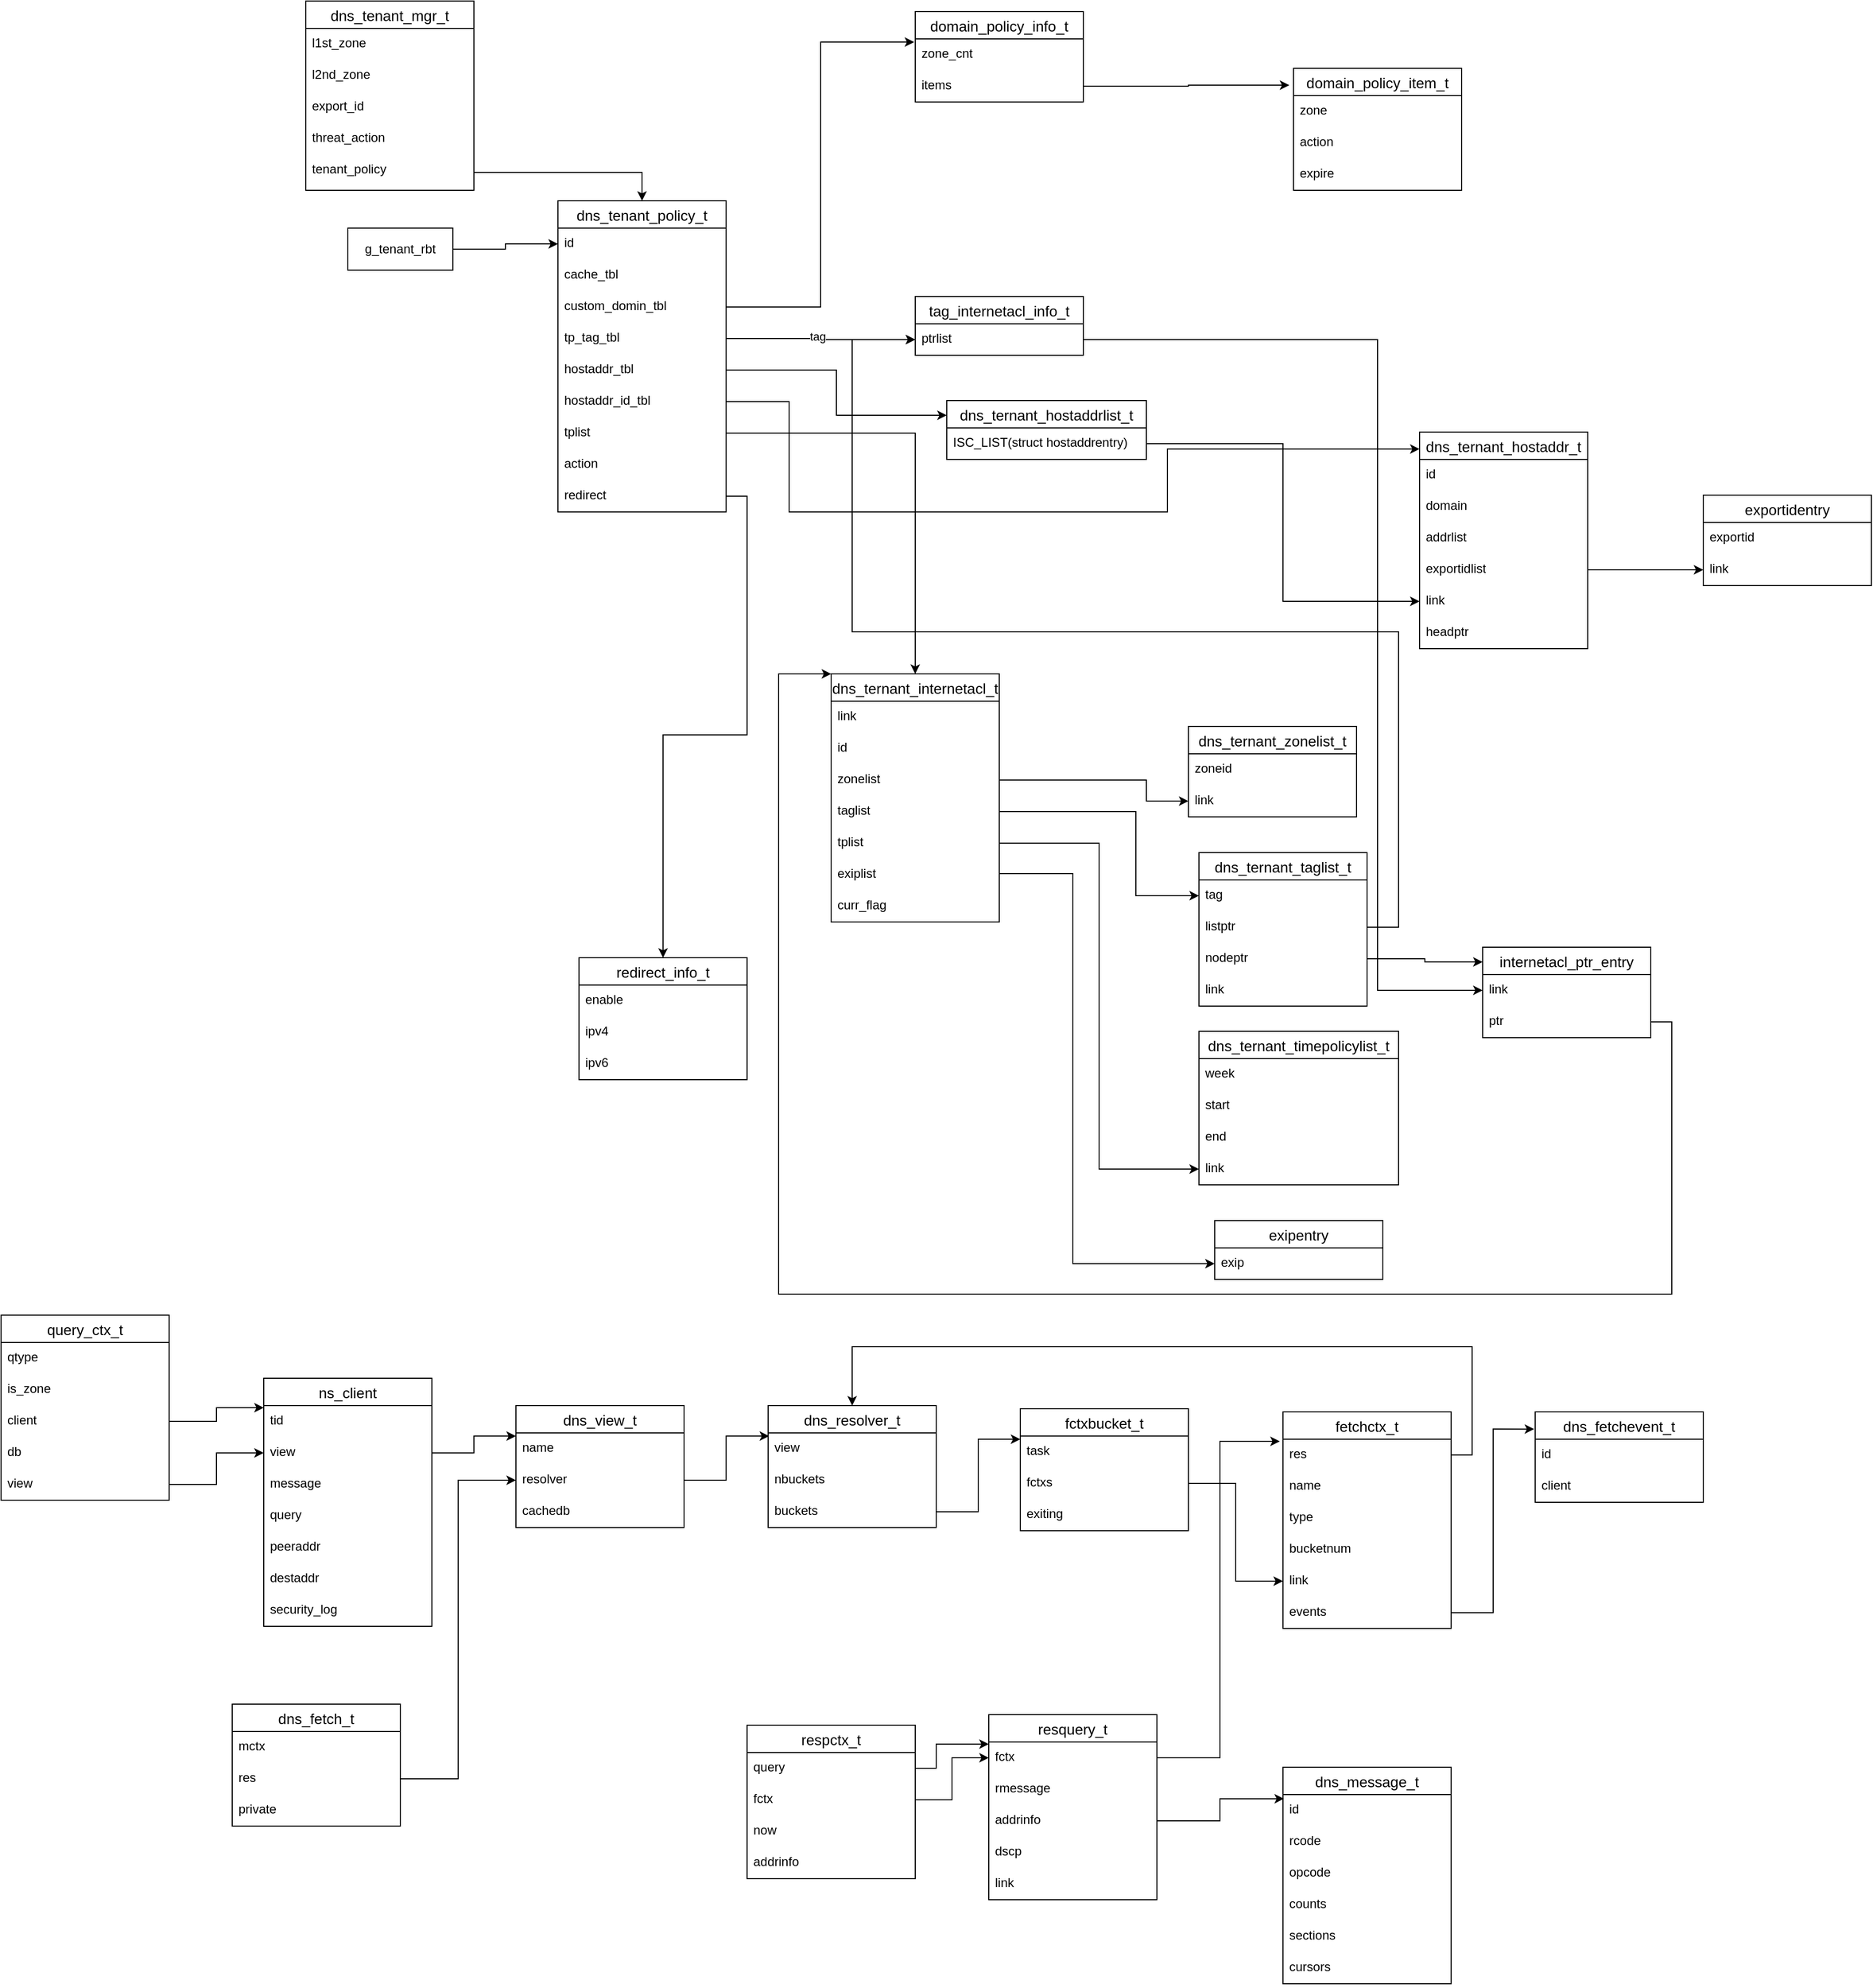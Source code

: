 <mxfile version="24.7.17">
  <diagram name="Page-1" id="e56a1550-8fbb-45ad-956c-1786394a9013">
    <mxGraphModel dx="2534" dy="738" grid="1" gridSize="10" guides="1" tooltips="1" connect="1" arrows="1" fold="1" page="1" pageScale="1" pageWidth="1100" pageHeight="850" background="none" math="0" shadow="0">
      <root>
        <mxCell id="0" />
        <mxCell id="1" parent="0" />
        <mxCell id="sIfo7QnTkBE5jTo8Vn5F-1" value="dns_tenant_mgr_t" style="swimlane;fontStyle=0;childLayout=stackLayout;horizontal=1;startSize=26;horizontalStack=0;resizeParent=1;resizeParentMax=0;resizeLast=0;collapsible=1;marginBottom=0;align=center;fontSize=14;" parent="1" vertex="1">
          <mxGeometry x="200" y="280" width="160" height="180" as="geometry" />
        </mxCell>
        <mxCell id="sIfo7QnTkBE5jTo8Vn5F-2" value="l1st_zone" style="text;strokeColor=none;fillColor=none;spacingLeft=4;spacingRight=4;overflow=hidden;rotatable=0;points=[[0,0.5],[1,0.5]];portConstraint=eastwest;fontSize=12;whiteSpace=wrap;html=1;" parent="sIfo7QnTkBE5jTo8Vn5F-1" vertex="1">
          <mxGeometry y="26" width="160" height="30" as="geometry" />
        </mxCell>
        <mxCell id="sIfo7QnTkBE5jTo8Vn5F-3" value="l2nd_zone" style="text;strokeColor=none;fillColor=none;spacingLeft=4;spacingRight=4;overflow=hidden;rotatable=0;points=[[0,0.5],[1,0.5]];portConstraint=eastwest;fontSize=12;whiteSpace=wrap;html=1;" parent="sIfo7QnTkBE5jTo8Vn5F-1" vertex="1">
          <mxGeometry y="56" width="160" height="30" as="geometry" />
        </mxCell>
        <mxCell id="sIfo7QnTkBE5jTo8Vn5F-4" value="export_id" style="text;strokeColor=none;fillColor=none;spacingLeft=4;spacingRight=4;overflow=hidden;rotatable=0;points=[[0,0.5],[1,0.5]];portConstraint=eastwest;fontSize=12;whiteSpace=wrap;html=1;" parent="sIfo7QnTkBE5jTo8Vn5F-1" vertex="1">
          <mxGeometry y="86" width="160" height="30" as="geometry" />
        </mxCell>
        <mxCell id="sIfo7QnTkBE5jTo8Vn5F-11" value="threat_action" style="text;strokeColor=none;fillColor=none;spacingLeft=4;spacingRight=4;overflow=hidden;rotatable=0;points=[[0,0.5],[1,0.5]];portConstraint=eastwest;fontSize=12;whiteSpace=wrap;html=1;" parent="sIfo7QnTkBE5jTo8Vn5F-1" vertex="1">
          <mxGeometry y="116" width="160" height="30" as="geometry" />
        </mxCell>
        <mxCell id="sIfo7QnTkBE5jTo8Vn5F-10" value="tenant_policy" style="text;strokeColor=none;fillColor=none;spacingLeft=4;spacingRight=4;overflow=hidden;rotatable=0;points=[[0,0.5],[1,0.5]];portConstraint=eastwest;fontSize=12;whiteSpace=wrap;html=1;" parent="sIfo7QnTkBE5jTo8Vn5F-1" vertex="1">
          <mxGeometry y="146" width="160" height="34" as="geometry" />
        </mxCell>
        <mxCell id="sIfo7QnTkBE5jTo8Vn5F-5" value="redirect_info_t" style="swimlane;fontStyle=0;childLayout=stackLayout;horizontal=1;startSize=26;horizontalStack=0;resizeParent=1;resizeParentMax=0;resizeLast=0;collapsible=1;marginBottom=0;align=center;fontSize=14;" parent="1" vertex="1">
          <mxGeometry x="460" y="1190" width="160" height="116" as="geometry" />
        </mxCell>
        <mxCell id="sIfo7QnTkBE5jTo8Vn5F-6" value="enable" style="text;strokeColor=none;fillColor=none;spacingLeft=4;spacingRight=4;overflow=hidden;rotatable=0;points=[[0,0.5],[1,0.5]];portConstraint=eastwest;fontSize=12;whiteSpace=wrap;html=1;" parent="sIfo7QnTkBE5jTo8Vn5F-5" vertex="1">
          <mxGeometry y="26" width="160" height="30" as="geometry" />
        </mxCell>
        <mxCell id="sIfo7QnTkBE5jTo8Vn5F-7" value="ipv4" style="text;strokeColor=none;fillColor=none;spacingLeft=4;spacingRight=4;overflow=hidden;rotatable=0;points=[[0,0.5],[1,0.5]];portConstraint=eastwest;fontSize=12;whiteSpace=wrap;html=1;" parent="sIfo7QnTkBE5jTo8Vn5F-5" vertex="1">
          <mxGeometry y="56" width="160" height="30" as="geometry" />
        </mxCell>
        <mxCell id="sIfo7QnTkBE5jTo8Vn5F-8" value="ipv6" style="text;strokeColor=none;fillColor=none;spacingLeft=4;spacingRight=4;overflow=hidden;rotatable=0;points=[[0,0.5],[1,0.5]];portConstraint=eastwest;fontSize=12;whiteSpace=wrap;html=1;" parent="sIfo7QnTkBE5jTo8Vn5F-5" vertex="1">
          <mxGeometry y="86" width="160" height="30" as="geometry" />
        </mxCell>
        <mxCell id="sIfo7QnTkBE5jTo8Vn5F-12" value="dns_tenant_policy_t" style="swimlane;fontStyle=0;childLayout=stackLayout;horizontal=1;startSize=26;horizontalStack=0;resizeParent=1;resizeParentMax=0;resizeLast=0;collapsible=1;marginBottom=0;align=center;fontSize=14;" parent="1" vertex="1">
          <mxGeometry x="440" y="470" width="160" height="296" as="geometry" />
        </mxCell>
        <mxCell id="sIfo7QnTkBE5jTo8Vn5F-13" value="id" style="text;strokeColor=none;fillColor=none;spacingLeft=4;spacingRight=4;overflow=hidden;rotatable=0;points=[[0,0.5],[1,0.5]];portConstraint=eastwest;fontSize=12;whiteSpace=wrap;html=1;" parent="sIfo7QnTkBE5jTo8Vn5F-12" vertex="1">
          <mxGeometry y="26" width="160" height="30" as="geometry" />
        </mxCell>
        <mxCell id="sIfo7QnTkBE5jTo8Vn5F-14" value="cache_tbl" style="text;strokeColor=none;fillColor=none;spacingLeft=4;spacingRight=4;overflow=hidden;rotatable=0;points=[[0,0.5],[1,0.5]];portConstraint=eastwest;fontSize=12;whiteSpace=wrap;html=1;" parent="sIfo7QnTkBE5jTo8Vn5F-12" vertex="1">
          <mxGeometry y="56" width="160" height="30" as="geometry" />
        </mxCell>
        <mxCell id="sIfo7QnTkBE5jTo8Vn5F-15" value="custom_domin_tbl" style="text;strokeColor=none;fillColor=none;spacingLeft=4;spacingRight=4;overflow=hidden;rotatable=0;points=[[0,0.5],[1,0.5]];portConstraint=eastwest;fontSize=12;whiteSpace=wrap;html=1;" parent="sIfo7QnTkBE5jTo8Vn5F-12" vertex="1">
          <mxGeometry y="86" width="160" height="30" as="geometry" />
        </mxCell>
        <mxCell id="sIfo7QnTkBE5jTo8Vn5F-19" value="tp_tag_tbl" style="text;strokeColor=none;fillColor=none;spacingLeft=4;spacingRight=4;overflow=hidden;rotatable=0;points=[[0,0.5],[1,0.5]];portConstraint=eastwest;fontSize=12;whiteSpace=wrap;html=1;" parent="sIfo7QnTkBE5jTo8Vn5F-12" vertex="1">
          <mxGeometry y="116" width="160" height="30" as="geometry" />
        </mxCell>
        <mxCell id="sIfo7QnTkBE5jTo8Vn5F-18" value="hostaddr_tbl" style="text;strokeColor=none;fillColor=none;spacingLeft=4;spacingRight=4;overflow=hidden;rotatable=0;points=[[0,0.5],[1,0.5]];portConstraint=eastwest;fontSize=12;whiteSpace=wrap;html=1;" parent="sIfo7QnTkBE5jTo8Vn5F-12" vertex="1">
          <mxGeometry y="146" width="160" height="30" as="geometry" />
        </mxCell>
        <mxCell id="sIfo7QnTkBE5jTo8Vn5F-17" value="hostaddr_id_tbl" style="text;strokeColor=none;fillColor=none;spacingLeft=4;spacingRight=4;overflow=hidden;rotatable=0;points=[[0,0.5],[1,0.5]];portConstraint=eastwest;fontSize=12;whiteSpace=wrap;html=1;" parent="sIfo7QnTkBE5jTo8Vn5F-12" vertex="1">
          <mxGeometry y="176" width="160" height="30" as="geometry" />
        </mxCell>
        <mxCell id="sIfo7QnTkBE5jTo8Vn5F-16" value="tplist" style="text;strokeColor=none;fillColor=none;spacingLeft=4;spacingRight=4;overflow=hidden;rotatable=0;points=[[0,0.5],[1,0.5]];portConstraint=eastwest;fontSize=12;whiteSpace=wrap;html=1;" parent="sIfo7QnTkBE5jTo8Vn5F-12" vertex="1">
          <mxGeometry y="206" width="160" height="30" as="geometry" />
        </mxCell>
        <mxCell id="sIfo7QnTkBE5jTo8Vn5F-21" value="action" style="text;strokeColor=none;fillColor=none;spacingLeft=4;spacingRight=4;overflow=hidden;rotatable=0;points=[[0,0.5],[1,0.5]];portConstraint=eastwest;fontSize=12;whiteSpace=wrap;html=1;" parent="sIfo7QnTkBE5jTo8Vn5F-12" vertex="1">
          <mxGeometry y="236" width="160" height="30" as="geometry" />
        </mxCell>
        <mxCell id="sIfo7QnTkBE5jTo8Vn5F-20" value="redirect" style="text;strokeColor=none;fillColor=none;spacingLeft=4;spacingRight=4;overflow=hidden;rotatable=0;points=[[0,0.5],[1,0.5]];portConstraint=eastwest;fontSize=12;whiteSpace=wrap;html=1;" parent="sIfo7QnTkBE5jTo8Vn5F-12" vertex="1">
          <mxGeometry y="266" width="160" height="30" as="geometry" />
        </mxCell>
        <mxCell id="sIfo7QnTkBE5jTo8Vn5F-22" value="" style="edgeStyle=orthogonalEdgeStyle;rounded=0;orthogonalLoop=1;jettySize=auto;html=1;entryX=0.5;entryY=0;entryDx=0;entryDy=0;" parent="1" source="sIfo7QnTkBE5jTo8Vn5F-10" target="sIfo7QnTkBE5jTo8Vn5F-12" edge="1">
          <mxGeometry relative="1" as="geometry">
            <mxPoint x="450" y="310" as="targetPoint" />
          </mxGeometry>
        </mxCell>
        <mxCell id="sIfo7QnTkBE5jTo8Vn5F-23" value="" style="edgeStyle=orthogonalEdgeStyle;rounded=0;orthogonalLoop=1;jettySize=auto;html=1;entryX=0.5;entryY=0;entryDx=0;entryDy=0;" parent="1" source="sIfo7QnTkBE5jTo8Vn5F-20" target="sIfo7QnTkBE5jTo8Vn5F-5" edge="1">
          <mxGeometry relative="1" as="geometry" />
        </mxCell>
        <mxCell id="sIfo7QnTkBE5jTo8Vn5F-24" value="dns_ternant_internetacl_t" style="swimlane;fontStyle=0;childLayout=stackLayout;horizontal=1;startSize=26;horizontalStack=0;resizeParent=1;resizeParentMax=0;resizeLast=0;collapsible=1;marginBottom=0;align=center;fontSize=14;" parent="1" vertex="1">
          <mxGeometry x="700" y="920" width="160" height="236" as="geometry" />
        </mxCell>
        <mxCell id="sIfo7QnTkBE5jTo8Vn5F-25" value="link" style="text;strokeColor=none;fillColor=none;spacingLeft=4;spacingRight=4;overflow=hidden;rotatable=0;points=[[0,0.5],[1,0.5]];portConstraint=eastwest;fontSize=12;whiteSpace=wrap;html=1;" parent="sIfo7QnTkBE5jTo8Vn5F-24" vertex="1">
          <mxGeometry y="26" width="160" height="30" as="geometry" />
        </mxCell>
        <mxCell id="sIfo7QnTkBE5jTo8Vn5F-26" value="id" style="text;strokeColor=none;fillColor=none;spacingLeft=4;spacingRight=4;overflow=hidden;rotatable=0;points=[[0,0.5],[1,0.5]];portConstraint=eastwest;fontSize=12;whiteSpace=wrap;html=1;" parent="sIfo7QnTkBE5jTo8Vn5F-24" vertex="1">
          <mxGeometry y="56" width="160" height="30" as="geometry" />
        </mxCell>
        <mxCell id="sIfo7QnTkBE5jTo8Vn5F-27" value="zonelist" style="text;strokeColor=none;fillColor=none;spacingLeft=4;spacingRight=4;overflow=hidden;rotatable=0;points=[[0,0.5],[1,0.5]];portConstraint=eastwest;fontSize=12;whiteSpace=wrap;html=1;" parent="sIfo7QnTkBE5jTo8Vn5F-24" vertex="1">
          <mxGeometry y="86" width="160" height="30" as="geometry" />
        </mxCell>
        <mxCell id="sIfo7QnTkBE5jTo8Vn5F-31" value="taglist" style="text;strokeColor=none;fillColor=none;spacingLeft=4;spacingRight=4;overflow=hidden;rotatable=0;points=[[0,0.5],[1,0.5]];portConstraint=eastwest;fontSize=12;whiteSpace=wrap;html=1;" parent="sIfo7QnTkBE5jTo8Vn5F-24" vertex="1">
          <mxGeometry y="116" width="160" height="30" as="geometry" />
        </mxCell>
        <mxCell id="sIfo7QnTkBE5jTo8Vn5F-30" value="tplist" style="text;strokeColor=none;fillColor=none;spacingLeft=4;spacingRight=4;overflow=hidden;rotatable=0;points=[[0,0.5],[1,0.5]];portConstraint=eastwest;fontSize=12;whiteSpace=wrap;html=1;" parent="sIfo7QnTkBE5jTo8Vn5F-24" vertex="1">
          <mxGeometry y="146" width="160" height="30" as="geometry" />
        </mxCell>
        <mxCell id="sIfo7QnTkBE5jTo8Vn5F-29" value="exiplist" style="text;strokeColor=none;fillColor=none;spacingLeft=4;spacingRight=4;overflow=hidden;rotatable=0;points=[[0,0.5],[1,0.5]];portConstraint=eastwest;fontSize=12;whiteSpace=wrap;html=1;" parent="sIfo7QnTkBE5jTo8Vn5F-24" vertex="1">
          <mxGeometry y="176" width="160" height="30" as="geometry" />
        </mxCell>
        <mxCell id="sIfo7QnTkBE5jTo8Vn5F-28" value="curr_flag" style="text;strokeColor=none;fillColor=none;spacingLeft=4;spacingRight=4;overflow=hidden;rotatable=0;points=[[0,0.5],[1,0.5]];portConstraint=eastwest;fontSize=12;whiteSpace=wrap;html=1;" parent="sIfo7QnTkBE5jTo8Vn5F-24" vertex="1">
          <mxGeometry y="206" width="160" height="30" as="geometry" />
        </mxCell>
        <mxCell id="sIfo7QnTkBE5jTo8Vn5F-33" value="" style="edgeStyle=orthogonalEdgeStyle;rounded=0;orthogonalLoop=1;jettySize=auto;html=1;entryX=0.5;entryY=0;entryDx=0;entryDy=0;exitX=1;exitY=0.5;exitDx=0;exitDy=0;" parent="1" source="sIfo7QnTkBE5jTo8Vn5F-16" target="sIfo7QnTkBE5jTo8Vn5F-24" edge="1">
          <mxGeometry relative="1" as="geometry" />
        </mxCell>
        <mxCell id="sIfo7QnTkBE5jTo8Vn5F-34" value="dns_ternant_zonelist_t" style="swimlane;fontStyle=0;childLayout=stackLayout;horizontal=1;startSize=26;horizontalStack=0;resizeParent=1;resizeParentMax=0;resizeLast=0;collapsible=1;marginBottom=0;align=center;fontSize=14;" parent="1" vertex="1">
          <mxGeometry x="1040" y="970" width="160" height="86" as="geometry" />
        </mxCell>
        <mxCell id="sIfo7QnTkBE5jTo8Vn5F-35" value="zoneid" style="text;strokeColor=none;fillColor=none;spacingLeft=4;spacingRight=4;overflow=hidden;rotatable=0;points=[[0,0.5],[1,0.5]];portConstraint=eastwest;fontSize=12;whiteSpace=wrap;html=1;" parent="sIfo7QnTkBE5jTo8Vn5F-34" vertex="1">
          <mxGeometry y="26" width="160" height="30" as="geometry" />
        </mxCell>
        <mxCell id="sIfo7QnTkBE5jTo8Vn5F-36" value="link" style="text;strokeColor=none;fillColor=none;spacingLeft=4;spacingRight=4;overflow=hidden;rotatable=0;points=[[0,0.5],[1,0.5]];portConstraint=eastwest;fontSize=12;whiteSpace=wrap;html=1;" parent="sIfo7QnTkBE5jTo8Vn5F-34" vertex="1">
          <mxGeometry y="56" width="160" height="30" as="geometry" />
        </mxCell>
        <mxCell id="sIfo7QnTkBE5jTo8Vn5F-40" value="dns_ternant_taglist_t" style="swimlane;fontStyle=0;childLayout=stackLayout;horizontal=1;startSize=26;horizontalStack=0;resizeParent=1;resizeParentMax=0;resizeLast=0;collapsible=1;marginBottom=0;align=center;fontSize=14;" parent="1" vertex="1">
          <mxGeometry x="1050" y="1090" width="160" height="146" as="geometry" />
        </mxCell>
        <mxCell id="sIfo7QnTkBE5jTo8Vn5F-41" value="tag" style="text;strokeColor=none;fillColor=none;spacingLeft=4;spacingRight=4;overflow=hidden;rotatable=0;points=[[0,0.5],[1,0.5]];portConstraint=eastwest;fontSize=12;whiteSpace=wrap;html=1;" parent="sIfo7QnTkBE5jTo8Vn5F-40" vertex="1">
          <mxGeometry y="26" width="160" height="30" as="geometry" />
        </mxCell>
        <mxCell id="sIfo7QnTkBE5jTo8Vn5F-42" value="listptr" style="text;strokeColor=none;fillColor=none;spacingLeft=4;spacingRight=4;overflow=hidden;rotatable=0;points=[[0,0.5],[1,0.5]];portConstraint=eastwest;fontSize=12;whiteSpace=wrap;html=1;" parent="sIfo7QnTkBE5jTo8Vn5F-40" vertex="1">
          <mxGeometry y="56" width="160" height="30" as="geometry" />
        </mxCell>
        <mxCell id="sIfo7QnTkBE5jTo8Vn5F-43" value="nodeptr" style="text;strokeColor=none;fillColor=none;spacingLeft=4;spacingRight=4;overflow=hidden;rotatable=0;points=[[0,0.5],[1,0.5]];portConstraint=eastwest;fontSize=12;whiteSpace=wrap;html=1;" parent="sIfo7QnTkBE5jTo8Vn5F-40" vertex="1">
          <mxGeometry y="86" width="160" height="30" as="geometry" />
        </mxCell>
        <mxCell id="sIfo7QnTkBE5jTo8Vn5F-44" value="link" style="text;strokeColor=none;fillColor=none;spacingLeft=4;spacingRight=4;overflow=hidden;rotatable=0;points=[[0,0.5],[1,0.5]];portConstraint=eastwest;fontSize=12;whiteSpace=wrap;html=1;" parent="sIfo7QnTkBE5jTo8Vn5F-40" vertex="1">
          <mxGeometry y="116" width="160" height="30" as="geometry" />
        </mxCell>
        <mxCell id="sIfo7QnTkBE5jTo8Vn5F-45" value="" style="edgeStyle=orthogonalEdgeStyle;rounded=0;orthogonalLoop=1;jettySize=auto;html=1;entryX=0;entryY=0.5;entryDx=0;entryDy=0;" parent="1" source="sIfo7QnTkBE5jTo8Vn5F-31" target="sIfo7QnTkBE5jTo8Vn5F-41" edge="1">
          <mxGeometry relative="1" as="geometry">
            <Array as="points">
              <mxPoint x="990" y="1051" />
              <mxPoint x="990" y="1131" />
            </Array>
          </mxGeometry>
        </mxCell>
        <mxCell id="sIfo7QnTkBE5jTo8Vn5F-46" value="dns_ternant_timepolicylist_t" style="swimlane;fontStyle=0;childLayout=stackLayout;horizontal=1;startSize=26;horizontalStack=0;resizeParent=1;resizeParentMax=0;resizeLast=0;collapsible=1;marginBottom=0;align=center;fontSize=14;" parent="1" vertex="1">
          <mxGeometry x="1050" y="1260" width="190" height="146" as="geometry" />
        </mxCell>
        <mxCell id="sIfo7QnTkBE5jTo8Vn5F-47" value="week" style="text;strokeColor=none;fillColor=none;spacingLeft=4;spacingRight=4;overflow=hidden;rotatable=0;points=[[0,0.5],[1,0.5]];portConstraint=eastwest;fontSize=12;whiteSpace=wrap;html=1;" parent="sIfo7QnTkBE5jTo8Vn5F-46" vertex="1">
          <mxGeometry y="26" width="190" height="30" as="geometry" />
        </mxCell>
        <mxCell id="sIfo7QnTkBE5jTo8Vn5F-48" value="start" style="text;strokeColor=none;fillColor=none;spacingLeft=4;spacingRight=4;overflow=hidden;rotatable=0;points=[[0,0.5],[1,0.5]];portConstraint=eastwest;fontSize=12;whiteSpace=wrap;html=1;" parent="sIfo7QnTkBE5jTo8Vn5F-46" vertex="1">
          <mxGeometry y="56" width="190" height="30" as="geometry" />
        </mxCell>
        <mxCell id="sIfo7QnTkBE5jTo8Vn5F-49" value="end" style="text;strokeColor=none;fillColor=none;spacingLeft=4;spacingRight=4;overflow=hidden;rotatable=0;points=[[0,0.5],[1,0.5]];portConstraint=eastwest;fontSize=12;whiteSpace=wrap;html=1;" parent="sIfo7QnTkBE5jTo8Vn5F-46" vertex="1">
          <mxGeometry y="86" width="190" height="30" as="geometry" />
        </mxCell>
        <mxCell id="sIfo7QnTkBE5jTo8Vn5F-51" value="link" style="text;strokeColor=none;fillColor=none;spacingLeft=4;spacingRight=4;overflow=hidden;rotatable=0;points=[[0,0.5],[1,0.5]];portConstraint=eastwest;fontSize=12;whiteSpace=wrap;html=1;" parent="sIfo7QnTkBE5jTo8Vn5F-46" vertex="1">
          <mxGeometry y="116" width="190" height="30" as="geometry" />
        </mxCell>
        <mxCell id="sIfo7QnTkBE5jTo8Vn5F-52" value="" style="edgeStyle=orthogonalEdgeStyle;rounded=0;orthogonalLoop=1;jettySize=auto;html=1;entryX=0;entryY=0.5;entryDx=0;entryDy=0;exitX=1;exitY=0.5;exitDx=0;exitDy=0;" parent="1" source="sIfo7QnTkBE5jTo8Vn5F-30" target="sIfo7QnTkBE5jTo8Vn5F-51" edge="1">
          <mxGeometry relative="1" as="geometry">
            <mxPoint x="610" y="761" as="sourcePoint" />
            <mxPoint x="780" y="790" as="targetPoint" />
          </mxGeometry>
        </mxCell>
        <mxCell id="sIfo7QnTkBE5jTo8Vn5F-54" value="exipentry" style="swimlane;fontStyle=0;childLayout=stackLayout;horizontal=1;startSize=26;horizontalStack=0;resizeParent=1;resizeParentMax=0;resizeLast=0;collapsible=1;marginBottom=0;align=center;fontSize=14;" parent="1" vertex="1">
          <mxGeometry x="1065" y="1440" width="160" height="56" as="geometry" />
        </mxCell>
        <mxCell id="sIfo7QnTkBE5jTo8Vn5F-55" value="exip" style="text;strokeColor=none;fillColor=none;spacingLeft=4;spacingRight=4;overflow=hidden;rotatable=0;points=[[0,0.5],[1,0.5]];portConstraint=eastwest;fontSize=12;whiteSpace=wrap;html=1;" parent="sIfo7QnTkBE5jTo8Vn5F-54" vertex="1">
          <mxGeometry y="26" width="160" height="30" as="geometry" />
        </mxCell>
        <mxCell id="sIfo7QnTkBE5jTo8Vn5F-58" value="" style="edgeStyle=orthogonalEdgeStyle;rounded=0;orthogonalLoop=1;jettySize=auto;html=1;entryX=0;entryY=0.5;entryDx=0;entryDy=0;exitX=1;exitY=0.5;exitDx=0;exitDy=0;" parent="1" source="sIfo7QnTkBE5jTo8Vn5F-29" target="sIfo7QnTkBE5jTo8Vn5F-55" edge="1">
          <mxGeometry relative="1" as="geometry">
            <mxPoint x="860" y="641" as="sourcePoint" />
            <mxPoint x="1030" y="641" as="targetPoint" />
            <Array as="points">
              <mxPoint x="860" y="1110" />
              <mxPoint x="930" y="1110" />
              <mxPoint x="930" y="1481" />
            </Array>
          </mxGeometry>
        </mxCell>
        <mxCell id="sIfo7QnTkBE5jTo8Vn5F-60" value="" style="edgeStyle=orthogonalEdgeStyle;rounded=0;orthogonalLoop=1;jettySize=auto;html=1;entryX=0;entryY=0.5;entryDx=0;entryDy=0;" parent="1" source="sIfo7QnTkBE5jTo8Vn5F-59" target="sIfo7QnTkBE5jTo8Vn5F-13" edge="1">
          <mxGeometry relative="1" as="geometry" />
        </mxCell>
        <mxCell id="sIfo7QnTkBE5jTo8Vn5F-59" value="g_tenant_rbt" style="whiteSpace=wrap;html=1;align=center;" parent="1" vertex="1">
          <mxGeometry x="240" y="496" width="100" height="40" as="geometry" />
        </mxCell>
        <mxCell id="sIfo7QnTkBE5jTo8Vn5F-61" value="domain_policy_info_t" style="swimlane;fontStyle=0;childLayout=stackLayout;horizontal=1;startSize=26;horizontalStack=0;resizeParent=1;resizeParentMax=0;resizeLast=0;collapsible=1;marginBottom=0;align=center;fontSize=14;" parent="1" vertex="1">
          <mxGeometry x="780" y="290" width="160" height="86" as="geometry" />
        </mxCell>
        <mxCell id="sIfo7QnTkBE5jTo8Vn5F-62" value="zone_cnt" style="text;strokeColor=none;fillColor=none;spacingLeft=4;spacingRight=4;overflow=hidden;rotatable=0;points=[[0,0.5],[1,0.5]];portConstraint=eastwest;fontSize=12;whiteSpace=wrap;html=1;" parent="sIfo7QnTkBE5jTo8Vn5F-61" vertex="1">
          <mxGeometry y="26" width="160" height="30" as="geometry" />
        </mxCell>
        <mxCell id="sIfo7QnTkBE5jTo8Vn5F-63" value="items" style="text;strokeColor=none;fillColor=none;spacingLeft=4;spacingRight=4;overflow=hidden;rotatable=0;points=[[0,0.5],[1,0.5]];portConstraint=eastwest;fontSize=12;whiteSpace=wrap;html=1;" parent="sIfo7QnTkBE5jTo8Vn5F-61" vertex="1">
          <mxGeometry y="56" width="160" height="30" as="geometry" />
        </mxCell>
        <mxCell id="sIfo7QnTkBE5jTo8Vn5F-65" value="" style="edgeStyle=orthogonalEdgeStyle;rounded=0;orthogonalLoop=1;jettySize=auto;html=1;entryX=-0.006;entryY=0.1;entryDx=0;entryDy=0;entryPerimeter=0;" parent="1" source="sIfo7QnTkBE5jTo8Vn5F-15" target="sIfo7QnTkBE5jTo8Vn5F-62" edge="1">
          <mxGeometry relative="1" as="geometry" />
        </mxCell>
        <mxCell id="sIfo7QnTkBE5jTo8Vn5F-66" value="domain_policy_item_t" style="swimlane;fontStyle=0;childLayout=stackLayout;horizontal=1;startSize=26;horizontalStack=0;resizeParent=1;resizeParentMax=0;resizeLast=0;collapsible=1;marginBottom=0;align=center;fontSize=14;" parent="1" vertex="1">
          <mxGeometry x="1140" y="344" width="160" height="116" as="geometry" />
        </mxCell>
        <mxCell id="sIfo7QnTkBE5jTo8Vn5F-67" value="zone" style="text;strokeColor=none;fillColor=none;spacingLeft=4;spacingRight=4;overflow=hidden;rotatable=0;points=[[0,0.5],[1,0.5]];portConstraint=eastwest;fontSize=12;whiteSpace=wrap;html=1;" parent="sIfo7QnTkBE5jTo8Vn5F-66" vertex="1">
          <mxGeometry y="26" width="160" height="30" as="geometry" />
        </mxCell>
        <mxCell id="sIfo7QnTkBE5jTo8Vn5F-68" value="action" style="text;strokeColor=none;fillColor=none;spacingLeft=4;spacingRight=4;overflow=hidden;rotatable=0;points=[[0,0.5],[1,0.5]];portConstraint=eastwest;fontSize=12;whiteSpace=wrap;html=1;" parent="sIfo7QnTkBE5jTo8Vn5F-66" vertex="1">
          <mxGeometry y="56" width="160" height="30" as="geometry" />
        </mxCell>
        <mxCell id="sIfo7QnTkBE5jTo8Vn5F-69" value="expire" style="text;strokeColor=none;fillColor=none;spacingLeft=4;spacingRight=4;overflow=hidden;rotatable=0;points=[[0,0.5],[1,0.5]];portConstraint=eastwest;fontSize=12;whiteSpace=wrap;html=1;" parent="sIfo7QnTkBE5jTo8Vn5F-66" vertex="1">
          <mxGeometry y="86" width="160" height="30" as="geometry" />
        </mxCell>
        <mxCell id="sIfo7QnTkBE5jTo8Vn5F-71" value="" style="edgeStyle=orthogonalEdgeStyle;rounded=0;orthogonalLoop=1;jettySize=auto;html=1;entryX=-0.025;entryY=0.138;entryDx=0;entryDy=0;entryPerimeter=0;" parent="1" source="sIfo7QnTkBE5jTo8Vn5F-63" target="sIfo7QnTkBE5jTo8Vn5F-66" edge="1">
          <mxGeometry relative="1" as="geometry" />
        </mxCell>
        <mxCell id="sIfo7QnTkBE5jTo8Vn5F-72" value="dns_ternant_hostaddr_t" style="swimlane;fontStyle=0;childLayout=stackLayout;horizontal=1;startSize=26;horizontalStack=0;resizeParent=1;resizeParentMax=0;resizeLast=0;collapsible=1;marginBottom=0;align=center;fontSize=14;" parent="1" vertex="1">
          <mxGeometry x="1260" y="690" width="160" height="206" as="geometry" />
        </mxCell>
        <mxCell id="sIfo7QnTkBE5jTo8Vn5F-73" value="id" style="text;strokeColor=none;fillColor=none;spacingLeft=4;spacingRight=4;overflow=hidden;rotatable=0;points=[[0,0.5],[1,0.5]];portConstraint=eastwest;fontSize=12;whiteSpace=wrap;html=1;" parent="sIfo7QnTkBE5jTo8Vn5F-72" vertex="1">
          <mxGeometry y="26" width="160" height="30" as="geometry" />
        </mxCell>
        <mxCell id="sIfo7QnTkBE5jTo8Vn5F-74" value="domain" style="text;strokeColor=none;fillColor=none;spacingLeft=4;spacingRight=4;overflow=hidden;rotatable=0;points=[[0,0.5],[1,0.5]];portConstraint=eastwest;fontSize=12;whiteSpace=wrap;html=1;" parent="sIfo7QnTkBE5jTo8Vn5F-72" vertex="1">
          <mxGeometry y="56" width="160" height="30" as="geometry" />
        </mxCell>
        <mxCell id="sIfo7QnTkBE5jTo8Vn5F-75" value="addrlist" style="text;strokeColor=none;fillColor=none;spacingLeft=4;spacingRight=4;overflow=hidden;rotatable=0;points=[[0,0.5],[1,0.5]];portConstraint=eastwest;fontSize=12;whiteSpace=wrap;html=1;" parent="sIfo7QnTkBE5jTo8Vn5F-72" vertex="1">
          <mxGeometry y="86" width="160" height="30" as="geometry" />
        </mxCell>
        <mxCell id="sIfo7QnTkBE5jTo8Vn5F-76" value="exportidlist" style="text;strokeColor=none;fillColor=none;spacingLeft=4;spacingRight=4;overflow=hidden;rotatable=0;points=[[0,0.5],[1,0.5]];portConstraint=eastwest;fontSize=12;whiteSpace=wrap;html=1;" parent="sIfo7QnTkBE5jTo8Vn5F-72" vertex="1">
          <mxGeometry y="116" width="160" height="30" as="geometry" />
        </mxCell>
        <mxCell id="sIfo7QnTkBE5jTo8Vn5F-77" value="link" style="text;strokeColor=none;fillColor=none;spacingLeft=4;spacingRight=4;overflow=hidden;rotatable=0;points=[[0,0.5],[1,0.5]];portConstraint=eastwest;fontSize=12;whiteSpace=wrap;html=1;" parent="sIfo7QnTkBE5jTo8Vn5F-72" vertex="1">
          <mxGeometry y="146" width="160" height="30" as="geometry" />
        </mxCell>
        <mxCell id="sIfo7QnTkBE5jTo8Vn5F-78" value="headptr" style="text;strokeColor=none;fillColor=none;spacingLeft=4;spacingRight=4;overflow=hidden;rotatable=0;points=[[0,0.5],[1,0.5]];portConstraint=eastwest;fontSize=12;whiteSpace=wrap;html=1;" parent="sIfo7QnTkBE5jTo8Vn5F-72" vertex="1">
          <mxGeometry y="176" width="160" height="30" as="geometry" />
        </mxCell>
        <mxCell id="sIfo7QnTkBE5jTo8Vn5F-79" value="" style="edgeStyle=orthogonalEdgeStyle;rounded=0;orthogonalLoop=1;jettySize=auto;html=1;entryX=0;entryY=0.078;entryDx=0;entryDy=0;exitX=1;exitY=0.5;exitDx=0;exitDy=0;entryPerimeter=0;" parent="1" source="sIfo7QnTkBE5jTo8Vn5F-17" target="sIfo7QnTkBE5jTo8Vn5F-72" edge="1">
          <mxGeometry relative="1" as="geometry">
            <mxPoint x="610" y="731" as="sourcePoint" />
            <mxPoint x="790" y="930" as="targetPoint" />
            <Array as="points">
              <mxPoint x="660" y="661" />
              <mxPoint x="660" y="766" />
              <mxPoint x="1020" y="766" />
              <mxPoint x="1020" y="706" />
            </Array>
          </mxGeometry>
        </mxCell>
        <mxCell id="sIfo7QnTkBE5jTo8Vn5F-80" value="dns_ternant_hostaddrlist_t" style="swimlane;fontStyle=0;childLayout=stackLayout;horizontal=1;startSize=26;horizontalStack=0;resizeParent=1;resizeParentMax=0;resizeLast=0;collapsible=1;marginBottom=0;align=center;fontSize=14;" parent="1" vertex="1">
          <mxGeometry x="810" y="660" width="190" height="56" as="geometry" />
        </mxCell>
        <mxCell id="sIfo7QnTkBE5jTo8Vn5F-81" value="ISC_LIST(struct hostaddrentry)" style="text;strokeColor=none;fillColor=none;spacingLeft=4;spacingRight=4;overflow=hidden;rotatable=0;points=[[0,0.5],[1,0.5]];portConstraint=eastwest;fontSize=12;whiteSpace=wrap;html=1;" parent="sIfo7QnTkBE5jTo8Vn5F-80" vertex="1">
          <mxGeometry y="26" width="190" height="30" as="geometry" />
        </mxCell>
        <mxCell id="sIfo7QnTkBE5jTo8Vn5F-84" value="" style="edgeStyle=orthogonalEdgeStyle;rounded=0;orthogonalLoop=1;jettySize=auto;html=1;entryX=0;entryY=0.25;entryDx=0;entryDy=0;exitX=1;exitY=0.5;exitDx=0;exitDy=0;" parent="1" source="sIfo7QnTkBE5jTo8Vn5F-18" target="sIfo7QnTkBE5jTo8Vn5F-80" edge="1">
          <mxGeometry relative="1" as="geometry">
            <mxPoint x="610" y="671" as="sourcePoint" />
            <mxPoint x="880" y="736" as="targetPoint" />
          </mxGeometry>
        </mxCell>
        <mxCell id="sIfo7QnTkBE5jTo8Vn5F-85" value="" style="edgeStyle=orthogonalEdgeStyle;rounded=0;orthogonalLoop=1;jettySize=auto;html=1;entryX=0;entryY=0.5;entryDx=0;entryDy=0;" parent="1" source="sIfo7QnTkBE5jTo8Vn5F-81" target="sIfo7QnTkBE5jTo8Vn5F-77" edge="1">
          <mxGeometry relative="1" as="geometry" />
        </mxCell>
        <mxCell id="sIfo7QnTkBE5jTo8Vn5F-86" value="" style="edgeStyle=orthogonalEdgeStyle;rounded=0;orthogonalLoop=1;jettySize=auto;html=1;exitX=1;exitY=0.5;exitDx=0;exitDy=0;entryX=0;entryY=0.5;entryDx=0;entryDy=0;" parent="1" source="sIfo7QnTkBE5jTo8Vn5F-27" target="sIfo7QnTkBE5jTo8Vn5F-36" edge="1">
          <mxGeometry relative="1" as="geometry">
            <mxPoint x="870" y="1061" as="sourcePoint" />
            <mxPoint x="1020" y="1049" as="targetPoint" />
            <Array as="points">
              <mxPoint x="1000" y="1021" />
              <mxPoint x="1000" y="1041" />
            </Array>
          </mxGeometry>
        </mxCell>
        <mxCell id="sIfo7QnTkBE5jTo8Vn5F-87" value="exportidentry" style="swimlane;fontStyle=0;childLayout=stackLayout;horizontal=1;startSize=26;horizontalStack=0;resizeParent=1;resizeParentMax=0;resizeLast=0;collapsible=1;marginBottom=0;align=center;fontSize=14;" parent="1" vertex="1">
          <mxGeometry x="1530" y="750" width="160" height="86" as="geometry" />
        </mxCell>
        <mxCell id="sIfo7QnTkBE5jTo8Vn5F-88" value="exportid" style="text;strokeColor=none;fillColor=none;spacingLeft=4;spacingRight=4;overflow=hidden;rotatable=0;points=[[0,0.5],[1,0.5]];portConstraint=eastwest;fontSize=12;whiteSpace=wrap;html=1;" parent="sIfo7QnTkBE5jTo8Vn5F-87" vertex="1">
          <mxGeometry y="26" width="160" height="30" as="geometry" />
        </mxCell>
        <mxCell id="sIfo7QnTkBE5jTo8Vn5F-89" value="link" style="text;strokeColor=none;fillColor=none;spacingLeft=4;spacingRight=4;overflow=hidden;rotatable=0;points=[[0,0.5],[1,0.5]];portConstraint=eastwest;fontSize=12;whiteSpace=wrap;html=1;" parent="sIfo7QnTkBE5jTo8Vn5F-87" vertex="1">
          <mxGeometry y="56" width="160" height="30" as="geometry" />
        </mxCell>
        <mxCell id="sIfo7QnTkBE5jTo8Vn5F-91" value="" style="edgeStyle=orthogonalEdgeStyle;rounded=0;orthogonalLoop=1;jettySize=auto;html=1;" parent="1" source="sIfo7QnTkBE5jTo8Vn5F-76" target="sIfo7QnTkBE5jTo8Vn5F-89" edge="1">
          <mxGeometry relative="1" as="geometry" />
        </mxCell>
        <mxCell id="sIfo7QnTkBE5jTo8Vn5F-105" value="tag_internetacl_info_t" style="swimlane;fontStyle=0;childLayout=stackLayout;horizontal=1;startSize=26;horizontalStack=0;resizeParent=1;resizeParentMax=0;resizeLast=0;collapsible=1;marginBottom=0;align=center;fontSize=14;" parent="1" vertex="1">
          <mxGeometry x="780" y="561" width="160" height="56" as="geometry" />
        </mxCell>
        <mxCell id="sIfo7QnTkBE5jTo8Vn5F-106" value="ptrlist" style="text;strokeColor=none;fillColor=none;spacingLeft=4;spacingRight=4;overflow=hidden;rotatable=0;points=[[0,0.5],[1,0.5]];portConstraint=eastwest;fontSize=12;whiteSpace=wrap;html=1;" parent="sIfo7QnTkBE5jTo8Vn5F-105" vertex="1">
          <mxGeometry y="26" width="160" height="30" as="geometry" />
        </mxCell>
        <mxCell id="sIfo7QnTkBE5jTo8Vn5F-109" value="internetacl_ptr_entry" style="swimlane;fontStyle=0;childLayout=stackLayout;horizontal=1;startSize=26;horizontalStack=0;resizeParent=1;resizeParentMax=0;resizeLast=0;collapsible=1;marginBottom=0;align=center;fontSize=14;" parent="1" vertex="1">
          <mxGeometry x="1320" y="1180" width="160" height="86" as="geometry" />
        </mxCell>
        <mxCell id="sIfo7QnTkBE5jTo8Vn5F-110" value="link" style="text;strokeColor=none;fillColor=none;spacingLeft=4;spacingRight=4;overflow=hidden;rotatable=0;points=[[0,0.5],[1,0.5]];portConstraint=eastwest;fontSize=12;whiteSpace=wrap;html=1;" parent="sIfo7QnTkBE5jTo8Vn5F-109" vertex="1">
          <mxGeometry y="26" width="160" height="30" as="geometry" />
        </mxCell>
        <mxCell id="sIfo7QnTkBE5jTo8Vn5F-111" value="ptr" style="text;strokeColor=none;fillColor=none;spacingLeft=4;spacingRight=4;overflow=hidden;rotatable=0;points=[[0,0.5],[1,0.5]];portConstraint=eastwest;fontSize=12;whiteSpace=wrap;html=1;" parent="sIfo7QnTkBE5jTo8Vn5F-109" vertex="1">
          <mxGeometry y="56" width="160" height="30" as="geometry" />
        </mxCell>
        <mxCell id="sIfo7QnTkBE5jTo8Vn5F-114" value="" style="edgeStyle=orthogonalEdgeStyle;rounded=0;orthogonalLoop=1;jettySize=auto;html=1;" parent="1" source="sIfo7QnTkBE5jTo8Vn5F-19" target="sIfo7QnTkBE5jTo8Vn5F-106" edge="1">
          <mxGeometry relative="1" as="geometry" />
        </mxCell>
        <mxCell id="sIfo7QnTkBE5jTo8Vn5F-115" value="tag" style="edgeLabel;html=1;align=center;verticalAlign=middle;resizable=0;points=[];" parent="sIfo7QnTkBE5jTo8Vn5F-114" vertex="1" connectable="0">
          <mxGeometry x="-0.039" y="2" relative="1" as="geometry">
            <mxPoint as="offset" />
          </mxGeometry>
        </mxCell>
        <mxCell id="sIfo7QnTkBE5jTo8Vn5F-116" value="" style="edgeStyle=orthogonalEdgeStyle;rounded=0;orthogonalLoop=1;jettySize=auto;html=1;entryX=0;entryY=0.5;entryDx=0;entryDy=0;exitX=1;exitY=0.5;exitDx=0;exitDy=0;" parent="1" source="sIfo7QnTkBE5jTo8Vn5F-42" target="sIfo7QnTkBE5jTo8Vn5F-106" edge="1">
          <mxGeometry relative="1" as="geometry">
            <mxPoint x="870" y="1061" as="sourcePoint" />
            <mxPoint x="1060" y="1141" as="targetPoint" />
            <Array as="points">
              <mxPoint x="1240" y="1161" />
              <mxPoint x="1240" y="880" />
              <mxPoint x="720" y="880" />
              <mxPoint x="720" y="602" />
            </Array>
          </mxGeometry>
        </mxCell>
        <mxCell id="sIfo7QnTkBE5jTo8Vn5F-117" value="" style="edgeStyle=orthogonalEdgeStyle;rounded=0;orthogonalLoop=1;jettySize=auto;html=1;entryX=0;entryY=0.163;entryDx=0;entryDy=0;entryPerimeter=0;" parent="1" source="sIfo7QnTkBE5jTo8Vn5F-43" target="sIfo7QnTkBE5jTo8Vn5F-109" edge="1">
          <mxGeometry relative="1" as="geometry" />
        </mxCell>
        <mxCell id="sIfo7QnTkBE5jTo8Vn5F-118" value="" style="edgeStyle=orthogonalEdgeStyle;rounded=0;orthogonalLoop=1;jettySize=auto;html=1;exitX=1;exitY=0.5;exitDx=0;exitDy=0;entryX=0;entryY=0;entryDx=0;entryDy=0;" parent="1" source="sIfo7QnTkBE5jTo8Vn5F-111" target="sIfo7QnTkBE5jTo8Vn5F-24" edge="1">
          <mxGeometry relative="1" as="geometry">
            <mxPoint x="1220" y="1201" as="sourcePoint" />
            <mxPoint x="1570" y="1140" as="targetPoint" />
            <Array as="points">
              <mxPoint x="1500" y="1251" />
              <mxPoint x="1500" y="1510" />
              <mxPoint x="650" y="1510" />
              <mxPoint x="650" y="920" />
            </Array>
          </mxGeometry>
        </mxCell>
        <mxCell id="sIfo7QnTkBE5jTo8Vn5F-119" value="" style="edgeStyle=orthogonalEdgeStyle;rounded=0;orthogonalLoop=1;jettySize=auto;html=1;entryX=0;entryY=0.5;entryDx=0;entryDy=0;exitX=1;exitY=0.5;exitDx=0;exitDy=0;" parent="1" source="sIfo7QnTkBE5jTo8Vn5F-106" target="sIfo7QnTkBE5jTo8Vn5F-110" edge="1">
          <mxGeometry relative="1" as="geometry">
            <mxPoint x="1010" y="711" as="sourcePoint" />
            <mxPoint x="1270" y="861" as="targetPoint" />
            <Array as="points">
              <mxPoint x="1220" y="602" />
              <mxPoint x="1220" y="1221" />
            </Array>
          </mxGeometry>
        </mxCell>
        <mxCell id="PK5Bs7n-7HNQvt7lZi2W-1" value="ns_client" style="swimlane;fontStyle=0;childLayout=stackLayout;horizontal=1;startSize=26;horizontalStack=0;resizeParent=1;resizeParentMax=0;resizeLast=0;collapsible=1;marginBottom=0;align=center;fontSize=14;" vertex="1" parent="1">
          <mxGeometry x="160" y="1590" width="160" height="236" as="geometry" />
        </mxCell>
        <mxCell id="PK5Bs7n-7HNQvt7lZi2W-2" value="tid" style="text;strokeColor=none;fillColor=none;spacingLeft=4;spacingRight=4;overflow=hidden;rotatable=0;points=[[0,0.5],[1,0.5]];portConstraint=eastwest;fontSize=12;whiteSpace=wrap;html=1;" vertex="1" parent="PK5Bs7n-7HNQvt7lZi2W-1">
          <mxGeometry y="26" width="160" height="30" as="geometry" />
        </mxCell>
        <mxCell id="PK5Bs7n-7HNQvt7lZi2W-3" value="view" style="text;strokeColor=none;fillColor=none;spacingLeft=4;spacingRight=4;overflow=hidden;rotatable=0;points=[[0,0.5],[1,0.5]];portConstraint=eastwest;fontSize=12;whiteSpace=wrap;html=1;" vertex="1" parent="PK5Bs7n-7HNQvt7lZi2W-1">
          <mxGeometry y="56" width="160" height="30" as="geometry" />
        </mxCell>
        <mxCell id="PK5Bs7n-7HNQvt7lZi2W-4" value="message" style="text;strokeColor=none;fillColor=none;spacingLeft=4;spacingRight=4;overflow=hidden;rotatable=0;points=[[0,0.5],[1,0.5]];portConstraint=eastwest;fontSize=12;whiteSpace=wrap;html=1;" vertex="1" parent="PK5Bs7n-7HNQvt7lZi2W-1">
          <mxGeometry y="86" width="160" height="30" as="geometry" />
        </mxCell>
        <mxCell id="PK5Bs7n-7HNQvt7lZi2W-22" value="query" style="text;strokeColor=none;fillColor=none;spacingLeft=4;spacingRight=4;overflow=hidden;rotatable=0;points=[[0,0.5],[1,0.5]];portConstraint=eastwest;fontSize=12;whiteSpace=wrap;html=1;" vertex="1" parent="PK5Bs7n-7HNQvt7lZi2W-1">
          <mxGeometry y="116" width="160" height="30" as="geometry" />
        </mxCell>
        <mxCell id="PK5Bs7n-7HNQvt7lZi2W-24" value="peeraddr" style="text;strokeColor=none;fillColor=none;spacingLeft=4;spacingRight=4;overflow=hidden;rotatable=0;points=[[0,0.5],[1,0.5]];portConstraint=eastwest;fontSize=12;whiteSpace=wrap;html=1;" vertex="1" parent="PK5Bs7n-7HNQvt7lZi2W-1">
          <mxGeometry y="146" width="160" height="30" as="geometry" />
        </mxCell>
        <mxCell id="PK5Bs7n-7HNQvt7lZi2W-23" value="destaddr" style="text;strokeColor=none;fillColor=none;spacingLeft=4;spacingRight=4;overflow=hidden;rotatable=0;points=[[0,0.5],[1,0.5]];portConstraint=eastwest;fontSize=12;whiteSpace=wrap;html=1;" vertex="1" parent="PK5Bs7n-7HNQvt7lZi2W-1">
          <mxGeometry y="176" width="160" height="30" as="geometry" />
        </mxCell>
        <mxCell id="PK5Bs7n-7HNQvt7lZi2W-25" value="security_log" style="text;strokeColor=none;fillColor=none;spacingLeft=4;spacingRight=4;overflow=hidden;rotatable=0;points=[[0,0.5],[1,0.5]];portConstraint=eastwest;fontSize=12;whiteSpace=wrap;html=1;" vertex="1" parent="PK5Bs7n-7HNQvt7lZi2W-1">
          <mxGeometry y="206" width="160" height="30" as="geometry" />
        </mxCell>
        <mxCell id="PK5Bs7n-7HNQvt7lZi2W-18" value="dns_view_t" style="swimlane;fontStyle=0;childLayout=stackLayout;horizontal=1;startSize=26;horizontalStack=0;resizeParent=1;resizeParentMax=0;resizeLast=0;collapsible=1;marginBottom=0;align=center;fontSize=14;" vertex="1" parent="1">
          <mxGeometry x="400" y="1616" width="160" height="116" as="geometry" />
        </mxCell>
        <mxCell id="PK5Bs7n-7HNQvt7lZi2W-19" value="name" style="text;strokeColor=none;fillColor=none;spacingLeft=4;spacingRight=4;overflow=hidden;rotatable=0;points=[[0,0.5],[1,0.5]];portConstraint=eastwest;fontSize=12;whiteSpace=wrap;html=1;" vertex="1" parent="PK5Bs7n-7HNQvt7lZi2W-18">
          <mxGeometry y="26" width="160" height="30" as="geometry" />
        </mxCell>
        <mxCell id="PK5Bs7n-7HNQvt7lZi2W-20" value="resolver" style="text;strokeColor=none;fillColor=none;spacingLeft=4;spacingRight=4;overflow=hidden;rotatable=0;points=[[0,0.5],[1,0.5]];portConstraint=eastwest;fontSize=12;whiteSpace=wrap;html=1;" vertex="1" parent="PK5Bs7n-7HNQvt7lZi2W-18">
          <mxGeometry y="56" width="160" height="30" as="geometry" />
        </mxCell>
        <mxCell id="PK5Bs7n-7HNQvt7lZi2W-21" value="cachedb" style="text;strokeColor=none;fillColor=none;spacingLeft=4;spacingRight=4;overflow=hidden;rotatable=0;points=[[0,0.5],[1,0.5]];portConstraint=eastwest;fontSize=12;whiteSpace=wrap;html=1;" vertex="1" parent="PK5Bs7n-7HNQvt7lZi2W-18">
          <mxGeometry y="86" width="160" height="30" as="geometry" />
        </mxCell>
        <mxCell id="PK5Bs7n-7HNQvt7lZi2W-26" value="" style="edgeStyle=orthogonalEdgeStyle;rounded=0;orthogonalLoop=1;jettySize=auto;html=1;entryX=0;entryY=0.25;entryDx=0;entryDy=0;" edge="1" parent="1" source="PK5Bs7n-7HNQvt7lZi2W-3" target="PK5Bs7n-7HNQvt7lZi2W-18">
          <mxGeometry relative="1" as="geometry" />
        </mxCell>
        <mxCell id="PK5Bs7n-7HNQvt7lZi2W-27" value="query_ctx_t" style="swimlane;fontStyle=0;childLayout=stackLayout;horizontal=1;startSize=26;horizontalStack=0;resizeParent=1;resizeParentMax=0;resizeLast=0;collapsible=1;marginBottom=0;align=center;fontSize=14;" vertex="1" parent="1">
          <mxGeometry x="-90" y="1530" width="160" height="176" as="geometry" />
        </mxCell>
        <mxCell id="PK5Bs7n-7HNQvt7lZi2W-31" value="qtype" style="text;strokeColor=none;fillColor=none;spacingLeft=4;spacingRight=4;overflow=hidden;rotatable=0;points=[[0,0.5],[1,0.5]];portConstraint=eastwest;fontSize=12;whiteSpace=wrap;html=1;" vertex="1" parent="PK5Bs7n-7HNQvt7lZi2W-27">
          <mxGeometry y="26" width="160" height="30" as="geometry" />
        </mxCell>
        <mxCell id="PK5Bs7n-7HNQvt7lZi2W-35" value="is_zone" style="text;strokeColor=none;fillColor=none;spacingLeft=4;spacingRight=4;overflow=hidden;rotatable=0;points=[[0,0.5],[1,0.5]];portConstraint=eastwest;fontSize=12;whiteSpace=wrap;html=1;" vertex="1" parent="PK5Bs7n-7HNQvt7lZi2W-27">
          <mxGeometry y="56" width="160" height="30" as="geometry" />
        </mxCell>
        <mxCell id="PK5Bs7n-7HNQvt7lZi2W-28" value="client" style="text;strokeColor=none;fillColor=none;spacingLeft=4;spacingRight=4;overflow=hidden;rotatable=0;points=[[0,0.5],[1,0.5]];portConstraint=eastwest;fontSize=12;whiteSpace=wrap;html=1;" vertex="1" parent="PK5Bs7n-7HNQvt7lZi2W-27">
          <mxGeometry y="86" width="160" height="30" as="geometry" />
        </mxCell>
        <mxCell id="PK5Bs7n-7HNQvt7lZi2W-36" value="db" style="text;strokeColor=none;fillColor=none;spacingLeft=4;spacingRight=4;overflow=hidden;rotatable=0;points=[[0,0.5],[1,0.5]];portConstraint=eastwest;fontSize=12;whiteSpace=wrap;html=1;" vertex="1" parent="PK5Bs7n-7HNQvt7lZi2W-27">
          <mxGeometry y="116" width="160" height="30" as="geometry" />
        </mxCell>
        <mxCell id="PK5Bs7n-7HNQvt7lZi2W-29" value="view" style="text;strokeColor=none;fillColor=none;spacingLeft=4;spacingRight=4;overflow=hidden;rotatable=0;points=[[0,0.5],[1,0.5]];portConstraint=eastwest;fontSize=12;whiteSpace=wrap;html=1;" vertex="1" parent="PK5Bs7n-7HNQvt7lZi2W-27">
          <mxGeometry y="146" width="160" height="30" as="geometry" />
        </mxCell>
        <mxCell id="PK5Bs7n-7HNQvt7lZi2W-33" value="" style="edgeStyle=orthogonalEdgeStyle;rounded=0;orthogonalLoop=1;jettySize=auto;html=1;entryX=0;entryY=0.5;entryDx=0;entryDy=0;" edge="1" parent="1" source="PK5Bs7n-7HNQvt7lZi2W-29" target="PK5Bs7n-7HNQvt7lZi2W-3">
          <mxGeometry relative="1" as="geometry" />
        </mxCell>
        <mxCell id="PK5Bs7n-7HNQvt7lZi2W-34" value="" style="edgeStyle=orthogonalEdgeStyle;rounded=0;orthogonalLoop=1;jettySize=auto;html=1;entryX=0;entryY=0.067;entryDx=0;entryDy=0;entryPerimeter=0;" edge="1" parent="1" source="PK5Bs7n-7HNQvt7lZi2W-28" target="PK5Bs7n-7HNQvt7lZi2W-2">
          <mxGeometry relative="1" as="geometry" />
        </mxCell>
        <mxCell id="PK5Bs7n-7HNQvt7lZi2W-41" value="" style="edgeStyle=orthogonalEdgeStyle;rounded=0;orthogonalLoop=1;jettySize=auto;html=1;entryX=0;entryY=0.5;entryDx=0;entryDy=0;exitX=1;exitY=0.5;exitDx=0;exitDy=0;" edge="1" parent="1" source="PK5Bs7n-7HNQvt7lZi2W-39" target="PK5Bs7n-7HNQvt7lZi2W-20">
          <mxGeometry relative="1" as="geometry" />
        </mxCell>
        <mxCell id="PK5Bs7n-7HNQvt7lZi2W-37" value="dns_fetch_t" style="swimlane;fontStyle=0;childLayout=stackLayout;horizontal=1;startSize=26;horizontalStack=0;resizeParent=1;resizeParentMax=0;resizeLast=0;collapsible=1;marginBottom=0;align=center;fontSize=14;" vertex="1" parent="1">
          <mxGeometry x="130" y="1900" width="160" height="116" as="geometry" />
        </mxCell>
        <mxCell id="PK5Bs7n-7HNQvt7lZi2W-38" value="mctx" style="text;strokeColor=none;fillColor=none;spacingLeft=4;spacingRight=4;overflow=hidden;rotatable=0;points=[[0,0.5],[1,0.5]];portConstraint=eastwest;fontSize=12;whiteSpace=wrap;html=1;" vertex="1" parent="PK5Bs7n-7HNQvt7lZi2W-37">
          <mxGeometry y="26" width="160" height="30" as="geometry" />
        </mxCell>
        <mxCell id="PK5Bs7n-7HNQvt7lZi2W-39" value="res" style="text;strokeColor=none;fillColor=none;spacingLeft=4;spacingRight=4;overflow=hidden;rotatable=0;points=[[0,0.5],[1,0.5]];portConstraint=eastwest;fontSize=12;whiteSpace=wrap;html=1;" vertex="1" parent="PK5Bs7n-7HNQvt7lZi2W-37">
          <mxGeometry y="56" width="160" height="30" as="geometry" />
        </mxCell>
        <mxCell id="PK5Bs7n-7HNQvt7lZi2W-40" value="private" style="text;strokeColor=none;fillColor=none;spacingLeft=4;spacingRight=4;overflow=hidden;rotatable=0;points=[[0,0.5],[1,0.5]];portConstraint=eastwest;fontSize=12;whiteSpace=wrap;html=1;" vertex="1" parent="PK5Bs7n-7HNQvt7lZi2W-37">
          <mxGeometry y="86" width="160" height="30" as="geometry" />
        </mxCell>
        <mxCell id="PK5Bs7n-7HNQvt7lZi2W-42" value="dns_resolver_t" style="swimlane;fontStyle=0;childLayout=stackLayout;horizontal=1;startSize=26;horizontalStack=0;resizeParent=1;resizeParentMax=0;resizeLast=0;collapsible=1;marginBottom=0;align=center;fontSize=14;" vertex="1" parent="1">
          <mxGeometry x="640" y="1616" width="160" height="116" as="geometry" />
        </mxCell>
        <mxCell id="PK5Bs7n-7HNQvt7lZi2W-43" value="view" style="text;strokeColor=none;fillColor=none;spacingLeft=4;spacingRight=4;overflow=hidden;rotatable=0;points=[[0,0.5],[1,0.5]];portConstraint=eastwest;fontSize=12;whiteSpace=wrap;html=1;" vertex="1" parent="PK5Bs7n-7HNQvt7lZi2W-42">
          <mxGeometry y="26" width="160" height="30" as="geometry" />
        </mxCell>
        <mxCell id="PK5Bs7n-7HNQvt7lZi2W-44" value="nbuckets" style="text;strokeColor=none;fillColor=none;spacingLeft=4;spacingRight=4;overflow=hidden;rotatable=0;points=[[0,0.5],[1,0.5]];portConstraint=eastwest;fontSize=12;whiteSpace=wrap;html=1;" vertex="1" parent="PK5Bs7n-7HNQvt7lZi2W-42">
          <mxGeometry y="56" width="160" height="30" as="geometry" />
        </mxCell>
        <mxCell id="PK5Bs7n-7HNQvt7lZi2W-45" value="buckets" style="text;strokeColor=none;fillColor=none;spacingLeft=4;spacingRight=4;overflow=hidden;rotatable=0;points=[[0,0.5],[1,0.5]];portConstraint=eastwest;fontSize=12;whiteSpace=wrap;html=1;" vertex="1" parent="PK5Bs7n-7HNQvt7lZi2W-42">
          <mxGeometry y="86" width="160" height="30" as="geometry" />
        </mxCell>
        <mxCell id="PK5Bs7n-7HNQvt7lZi2W-46" value="" style="edgeStyle=orthogonalEdgeStyle;rounded=0;orthogonalLoop=1;jettySize=auto;html=1;entryX=0.006;entryY=0.1;entryDx=0;entryDy=0;entryPerimeter=0;" edge="1" parent="1" source="PK5Bs7n-7HNQvt7lZi2W-20" target="PK5Bs7n-7HNQvt7lZi2W-43">
          <mxGeometry relative="1" as="geometry" />
        </mxCell>
        <mxCell id="PK5Bs7n-7HNQvt7lZi2W-47" value="fctxbucket_t" style="swimlane;fontStyle=0;childLayout=stackLayout;horizontal=1;startSize=26;horizontalStack=0;resizeParent=1;resizeParentMax=0;resizeLast=0;collapsible=1;marginBottom=0;align=center;fontSize=14;" vertex="1" parent="1">
          <mxGeometry x="880" y="1619" width="160" height="116" as="geometry" />
        </mxCell>
        <mxCell id="PK5Bs7n-7HNQvt7lZi2W-48" value="task" style="text;strokeColor=none;fillColor=none;spacingLeft=4;spacingRight=4;overflow=hidden;rotatable=0;points=[[0,0.5],[1,0.5]];portConstraint=eastwest;fontSize=12;whiteSpace=wrap;html=1;" vertex="1" parent="PK5Bs7n-7HNQvt7lZi2W-47">
          <mxGeometry y="26" width="160" height="30" as="geometry" />
        </mxCell>
        <mxCell id="PK5Bs7n-7HNQvt7lZi2W-49" value="fctxs" style="text;strokeColor=none;fillColor=none;spacingLeft=4;spacingRight=4;overflow=hidden;rotatable=0;points=[[0,0.5],[1,0.5]];portConstraint=eastwest;fontSize=12;whiteSpace=wrap;html=1;" vertex="1" parent="PK5Bs7n-7HNQvt7lZi2W-47">
          <mxGeometry y="56" width="160" height="30" as="geometry" />
        </mxCell>
        <mxCell id="PK5Bs7n-7HNQvt7lZi2W-50" value="exiting" style="text;strokeColor=none;fillColor=none;spacingLeft=4;spacingRight=4;overflow=hidden;rotatable=0;points=[[0,0.5],[1,0.5]];portConstraint=eastwest;fontSize=12;whiteSpace=wrap;html=1;" vertex="1" parent="PK5Bs7n-7HNQvt7lZi2W-47">
          <mxGeometry y="86" width="160" height="30" as="geometry" />
        </mxCell>
        <mxCell id="PK5Bs7n-7HNQvt7lZi2W-51" value="" style="edgeStyle=orthogonalEdgeStyle;rounded=0;orthogonalLoop=1;jettySize=auto;html=1;entryX=0;entryY=0.25;entryDx=0;entryDy=0;" edge="1" parent="1" source="PK5Bs7n-7HNQvt7lZi2W-45" target="PK5Bs7n-7HNQvt7lZi2W-47">
          <mxGeometry relative="1" as="geometry" />
        </mxCell>
        <mxCell id="PK5Bs7n-7HNQvt7lZi2W-52" value="fetchctx_t" style="swimlane;fontStyle=0;childLayout=stackLayout;horizontal=1;startSize=26;horizontalStack=0;resizeParent=1;resizeParentMax=0;resizeLast=0;collapsible=1;marginBottom=0;align=center;fontSize=14;" vertex="1" parent="1">
          <mxGeometry x="1130" y="1622" width="160" height="206" as="geometry" />
        </mxCell>
        <mxCell id="PK5Bs7n-7HNQvt7lZi2W-53" value="res" style="text;strokeColor=none;fillColor=none;spacingLeft=4;spacingRight=4;overflow=hidden;rotatable=0;points=[[0,0.5],[1,0.5]];portConstraint=eastwest;fontSize=12;whiteSpace=wrap;html=1;" vertex="1" parent="PK5Bs7n-7HNQvt7lZi2W-52">
          <mxGeometry y="26" width="160" height="30" as="geometry" />
        </mxCell>
        <mxCell id="PK5Bs7n-7HNQvt7lZi2W-54" value="name" style="text;strokeColor=none;fillColor=none;spacingLeft=4;spacingRight=4;overflow=hidden;rotatable=0;points=[[0,0.5],[1,0.5]];portConstraint=eastwest;fontSize=12;whiteSpace=wrap;html=1;" vertex="1" parent="PK5Bs7n-7HNQvt7lZi2W-52">
          <mxGeometry y="56" width="160" height="30" as="geometry" />
        </mxCell>
        <mxCell id="PK5Bs7n-7HNQvt7lZi2W-55" value="type" style="text;strokeColor=none;fillColor=none;spacingLeft=4;spacingRight=4;overflow=hidden;rotatable=0;points=[[0,0.5],[1,0.5]];portConstraint=eastwest;fontSize=12;whiteSpace=wrap;html=1;" vertex="1" parent="PK5Bs7n-7HNQvt7lZi2W-52">
          <mxGeometry y="86" width="160" height="30" as="geometry" />
        </mxCell>
        <mxCell id="PK5Bs7n-7HNQvt7lZi2W-56" value="bucketnum" style="text;strokeColor=none;fillColor=none;spacingLeft=4;spacingRight=4;overflow=hidden;rotatable=0;points=[[0,0.5],[1,0.5]];portConstraint=eastwest;fontSize=12;whiteSpace=wrap;html=1;" vertex="1" parent="PK5Bs7n-7HNQvt7lZi2W-52">
          <mxGeometry y="116" width="160" height="30" as="geometry" />
        </mxCell>
        <mxCell id="PK5Bs7n-7HNQvt7lZi2W-58" value="link" style="text;strokeColor=none;fillColor=none;spacingLeft=4;spacingRight=4;overflow=hidden;rotatable=0;points=[[0,0.5],[1,0.5]];portConstraint=eastwest;fontSize=12;whiteSpace=wrap;html=1;" vertex="1" parent="PK5Bs7n-7HNQvt7lZi2W-52">
          <mxGeometry y="146" width="160" height="30" as="geometry" />
        </mxCell>
        <mxCell id="PK5Bs7n-7HNQvt7lZi2W-59" value="events" style="text;strokeColor=none;fillColor=none;spacingLeft=4;spacingRight=4;overflow=hidden;rotatable=0;points=[[0,0.5],[1,0.5]];portConstraint=eastwest;fontSize=12;whiteSpace=wrap;html=1;" vertex="1" parent="PK5Bs7n-7HNQvt7lZi2W-52">
          <mxGeometry y="176" width="160" height="30" as="geometry" />
        </mxCell>
        <mxCell id="PK5Bs7n-7HNQvt7lZi2W-57" value="" style="edgeStyle=orthogonalEdgeStyle;rounded=0;orthogonalLoop=1;jettySize=auto;html=1;entryX=0;entryY=0.5;entryDx=0;entryDy=0;" edge="1" parent="1" source="PK5Bs7n-7HNQvt7lZi2W-49" target="PK5Bs7n-7HNQvt7lZi2W-58">
          <mxGeometry relative="1" as="geometry" />
        </mxCell>
        <mxCell id="PK5Bs7n-7HNQvt7lZi2W-60" value="dns_fetchevent_t" style="swimlane;fontStyle=0;childLayout=stackLayout;horizontal=1;startSize=26;horizontalStack=0;resizeParent=1;resizeParentMax=0;resizeLast=0;collapsible=1;marginBottom=0;align=center;fontSize=14;" vertex="1" parent="1">
          <mxGeometry x="1370" y="1622" width="160" height="86" as="geometry" />
        </mxCell>
        <mxCell id="PK5Bs7n-7HNQvt7lZi2W-61" value="id" style="text;strokeColor=none;fillColor=none;spacingLeft=4;spacingRight=4;overflow=hidden;rotatable=0;points=[[0,0.5],[1,0.5]];portConstraint=eastwest;fontSize=12;whiteSpace=wrap;html=1;" vertex="1" parent="PK5Bs7n-7HNQvt7lZi2W-60">
          <mxGeometry y="26" width="160" height="30" as="geometry" />
        </mxCell>
        <mxCell id="PK5Bs7n-7HNQvt7lZi2W-62" value="client" style="text;strokeColor=none;fillColor=none;spacingLeft=4;spacingRight=4;overflow=hidden;rotatable=0;points=[[0,0.5],[1,0.5]];portConstraint=eastwest;fontSize=12;whiteSpace=wrap;html=1;" vertex="1" parent="PK5Bs7n-7HNQvt7lZi2W-60">
          <mxGeometry y="56" width="160" height="30" as="geometry" />
        </mxCell>
        <mxCell id="PK5Bs7n-7HNQvt7lZi2W-64" value="" style="edgeStyle=orthogonalEdgeStyle;rounded=0;orthogonalLoop=1;jettySize=auto;html=1;entryX=-0.006;entryY=0.19;entryDx=0;entryDy=0;entryPerimeter=0;" edge="1" parent="1" source="PK5Bs7n-7HNQvt7lZi2W-59" target="PK5Bs7n-7HNQvt7lZi2W-60">
          <mxGeometry relative="1" as="geometry" />
        </mxCell>
        <mxCell id="PK5Bs7n-7HNQvt7lZi2W-65" value="resquery_t" style="swimlane;fontStyle=0;childLayout=stackLayout;horizontal=1;startSize=26;horizontalStack=0;resizeParent=1;resizeParentMax=0;resizeLast=0;collapsible=1;marginBottom=0;align=center;fontSize=14;" vertex="1" parent="1">
          <mxGeometry x="850" y="1910" width="160" height="176" as="geometry" />
        </mxCell>
        <mxCell id="PK5Bs7n-7HNQvt7lZi2W-69" value="fctx" style="text;strokeColor=none;fillColor=none;spacingLeft=4;spacingRight=4;overflow=hidden;rotatable=0;points=[[0,0.5],[1,0.5]];portConstraint=eastwest;fontSize=12;whiteSpace=wrap;html=1;" vertex="1" parent="PK5Bs7n-7HNQvt7lZi2W-65">
          <mxGeometry y="26" width="160" height="30" as="geometry" />
        </mxCell>
        <mxCell id="PK5Bs7n-7HNQvt7lZi2W-70" value="rmessage" style="text;strokeColor=none;fillColor=none;spacingLeft=4;spacingRight=4;overflow=hidden;rotatable=0;points=[[0,0.5],[1,0.5]];portConstraint=eastwest;fontSize=12;whiteSpace=wrap;html=1;" vertex="1" parent="PK5Bs7n-7HNQvt7lZi2W-65">
          <mxGeometry y="56" width="160" height="30" as="geometry" />
        </mxCell>
        <mxCell id="PK5Bs7n-7HNQvt7lZi2W-66" value="addrinfo" style="text;strokeColor=none;fillColor=none;spacingLeft=4;spacingRight=4;overflow=hidden;rotatable=0;points=[[0,0.5],[1,0.5]];portConstraint=eastwest;fontSize=12;whiteSpace=wrap;html=1;" vertex="1" parent="PK5Bs7n-7HNQvt7lZi2W-65">
          <mxGeometry y="86" width="160" height="30" as="geometry" />
        </mxCell>
        <mxCell id="PK5Bs7n-7HNQvt7lZi2W-67" value="dscp" style="text;strokeColor=none;fillColor=none;spacingLeft=4;spacingRight=4;overflow=hidden;rotatable=0;points=[[0,0.5],[1,0.5]];portConstraint=eastwest;fontSize=12;whiteSpace=wrap;html=1;" vertex="1" parent="PK5Bs7n-7HNQvt7lZi2W-65">
          <mxGeometry y="116" width="160" height="30" as="geometry" />
        </mxCell>
        <mxCell id="PK5Bs7n-7HNQvt7lZi2W-71" value="link" style="text;strokeColor=none;fillColor=none;spacingLeft=4;spacingRight=4;overflow=hidden;rotatable=0;points=[[0,0.5],[1,0.5]];portConstraint=eastwest;fontSize=12;whiteSpace=wrap;html=1;" vertex="1" parent="PK5Bs7n-7HNQvt7lZi2W-65">
          <mxGeometry y="146" width="160" height="30" as="geometry" />
        </mxCell>
        <mxCell id="PK5Bs7n-7HNQvt7lZi2W-72" value="dns_message_t" style="swimlane;fontStyle=0;childLayout=stackLayout;horizontal=1;startSize=26;horizontalStack=0;resizeParent=1;resizeParentMax=0;resizeLast=0;collapsible=1;marginBottom=0;align=center;fontSize=14;" vertex="1" parent="1">
          <mxGeometry x="1130" y="1960" width="160" height="206" as="geometry" />
        </mxCell>
        <mxCell id="PK5Bs7n-7HNQvt7lZi2W-73" value="id" style="text;strokeColor=none;fillColor=none;spacingLeft=4;spacingRight=4;overflow=hidden;rotatable=0;points=[[0,0.5],[1,0.5]];portConstraint=eastwest;fontSize=12;whiteSpace=wrap;html=1;" vertex="1" parent="PK5Bs7n-7HNQvt7lZi2W-72">
          <mxGeometry y="26" width="160" height="30" as="geometry" />
        </mxCell>
        <mxCell id="PK5Bs7n-7HNQvt7lZi2W-74" value="rcode" style="text;strokeColor=none;fillColor=none;spacingLeft=4;spacingRight=4;overflow=hidden;rotatable=0;points=[[0,0.5],[1,0.5]];portConstraint=eastwest;fontSize=12;whiteSpace=wrap;html=1;" vertex="1" parent="PK5Bs7n-7HNQvt7lZi2W-72">
          <mxGeometry y="56" width="160" height="30" as="geometry" />
        </mxCell>
        <mxCell id="PK5Bs7n-7HNQvt7lZi2W-75" value="opcode" style="text;strokeColor=none;fillColor=none;spacingLeft=4;spacingRight=4;overflow=hidden;rotatable=0;points=[[0,0.5],[1,0.5]];portConstraint=eastwest;fontSize=12;whiteSpace=wrap;html=1;" vertex="1" parent="PK5Bs7n-7HNQvt7lZi2W-72">
          <mxGeometry y="86" width="160" height="30" as="geometry" />
        </mxCell>
        <mxCell id="PK5Bs7n-7HNQvt7lZi2W-76" value="counts" style="text;strokeColor=none;fillColor=none;spacingLeft=4;spacingRight=4;overflow=hidden;rotatable=0;points=[[0,0.5],[1,0.5]];portConstraint=eastwest;fontSize=12;whiteSpace=wrap;html=1;" vertex="1" parent="PK5Bs7n-7HNQvt7lZi2W-72">
          <mxGeometry y="116" width="160" height="30" as="geometry" />
        </mxCell>
        <mxCell id="PK5Bs7n-7HNQvt7lZi2W-77" value="sections" style="text;strokeColor=none;fillColor=none;spacingLeft=4;spacingRight=4;overflow=hidden;rotatable=0;points=[[0,0.5],[1,0.5]];portConstraint=eastwest;fontSize=12;whiteSpace=wrap;html=1;" vertex="1" parent="PK5Bs7n-7HNQvt7lZi2W-72">
          <mxGeometry y="146" width="160" height="30" as="geometry" />
        </mxCell>
        <mxCell id="PK5Bs7n-7HNQvt7lZi2W-78" value="cursors" style="text;strokeColor=none;fillColor=none;spacingLeft=4;spacingRight=4;overflow=hidden;rotatable=0;points=[[0,0.5],[1,0.5]];portConstraint=eastwest;fontSize=12;whiteSpace=wrap;html=1;" vertex="1" parent="PK5Bs7n-7HNQvt7lZi2W-72">
          <mxGeometry y="176" width="160" height="30" as="geometry" />
        </mxCell>
        <mxCell id="PK5Bs7n-7HNQvt7lZi2W-80" value="" style="edgeStyle=orthogonalEdgeStyle;rounded=0;orthogonalLoop=1;jettySize=auto;html=1;entryX=0.006;entryY=0.133;entryDx=0;entryDy=0;entryPerimeter=0;" edge="1" parent="1" source="PK5Bs7n-7HNQvt7lZi2W-66" target="PK5Bs7n-7HNQvt7lZi2W-73">
          <mxGeometry relative="1" as="geometry" />
        </mxCell>
        <mxCell id="PK5Bs7n-7HNQvt7lZi2W-82" value="" style="edgeStyle=orthogonalEdgeStyle;rounded=0;orthogonalLoop=1;jettySize=auto;html=1;entryX=-0.019;entryY=0.067;entryDx=0;entryDy=0;entryPerimeter=0;" edge="1" parent="1" source="PK5Bs7n-7HNQvt7lZi2W-69" target="PK5Bs7n-7HNQvt7lZi2W-53">
          <mxGeometry relative="1" as="geometry" />
        </mxCell>
        <mxCell id="PK5Bs7n-7HNQvt7lZi2W-85" value="" style="edgeStyle=orthogonalEdgeStyle;rounded=0;orthogonalLoop=1;jettySize=auto;html=1;entryX=0.5;entryY=0;entryDx=0;entryDy=0;exitX=1;exitY=0.5;exitDx=0;exitDy=0;" edge="1" parent="1" source="PK5Bs7n-7HNQvt7lZi2W-53" target="PK5Bs7n-7HNQvt7lZi2W-42">
          <mxGeometry relative="1" as="geometry">
            <Array as="points">
              <mxPoint x="1310" y="1663" />
              <mxPoint x="1310" y="1560" />
              <mxPoint x="720" y="1560" />
            </Array>
          </mxGeometry>
        </mxCell>
        <mxCell id="PK5Bs7n-7HNQvt7lZi2W-90" value="" style="edgeStyle=orthogonalEdgeStyle;rounded=0;orthogonalLoop=1;jettySize=auto;html=1;exitX=1;exitY=0.5;exitDx=0;exitDy=0;" edge="1" parent="1" source="PK5Bs7n-7HNQvt7lZi2W-87">
          <mxGeometry relative="1" as="geometry">
            <mxPoint x="850" y="1938" as="targetPoint" />
            <Array as="points">
              <mxPoint x="800" y="1961" />
              <mxPoint x="800" y="1938" />
            </Array>
          </mxGeometry>
        </mxCell>
        <mxCell id="PK5Bs7n-7HNQvt7lZi2W-86" value="respctx_t" style="swimlane;fontStyle=0;childLayout=stackLayout;horizontal=1;startSize=26;horizontalStack=0;resizeParent=1;resizeParentMax=0;resizeLast=0;collapsible=1;marginBottom=0;align=center;fontSize=14;" vertex="1" parent="1">
          <mxGeometry x="620" y="1920" width="160" height="146" as="geometry" />
        </mxCell>
        <mxCell id="PK5Bs7n-7HNQvt7lZi2W-87" value="query" style="text;strokeColor=none;fillColor=none;spacingLeft=4;spacingRight=4;overflow=hidden;rotatable=0;points=[[0,0.5],[1,0.5]];portConstraint=eastwest;fontSize=12;whiteSpace=wrap;html=1;" vertex="1" parent="PK5Bs7n-7HNQvt7lZi2W-86">
          <mxGeometry y="26" width="160" height="30" as="geometry" />
        </mxCell>
        <mxCell id="PK5Bs7n-7HNQvt7lZi2W-88" value="fctx" style="text;strokeColor=none;fillColor=none;spacingLeft=4;spacingRight=4;overflow=hidden;rotatable=0;points=[[0,0.5],[1,0.5]];portConstraint=eastwest;fontSize=12;whiteSpace=wrap;html=1;" vertex="1" parent="PK5Bs7n-7HNQvt7lZi2W-86">
          <mxGeometry y="56" width="160" height="30" as="geometry" />
        </mxCell>
        <mxCell id="PK5Bs7n-7HNQvt7lZi2W-89" value="now" style="text;strokeColor=none;fillColor=none;spacingLeft=4;spacingRight=4;overflow=hidden;rotatable=0;points=[[0,0.5],[1,0.5]];portConstraint=eastwest;fontSize=12;whiteSpace=wrap;html=1;" vertex="1" parent="PK5Bs7n-7HNQvt7lZi2W-86">
          <mxGeometry y="86" width="160" height="30" as="geometry" />
        </mxCell>
        <mxCell id="PK5Bs7n-7HNQvt7lZi2W-92" value="addrinfo" style="text;strokeColor=none;fillColor=none;spacingLeft=4;spacingRight=4;overflow=hidden;rotatable=0;points=[[0,0.5],[1,0.5]];portConstraint=eastwest;fontSize=12;whiteSpace=wrap;html=1;" vertex="1" parent="PK5Bs7n-7HNQvt7lZi2W-86">
          <mxGeometry y="116" width="160" height="30" as="geometry" />
        </mxCell>
        <mxCell id="PK5Bs7n-7HNQvt7lZi2W-91" value="" style="edgeStyle=orthogonalEdgeStyle;rounded=0;orthogonalLoop=1;jettySize=auto;html=1;entryX=0;entryY=0.5;entryDx=0;entryDy=0;" edge="1" parent="1" source="PK5Bs7n-7HNQvt7lZi2W-88" target="PK5Bs7n-7HNQvt7lZi2W-69">
          <mxGeometry relative="1" as="geometry" />
        </mxCell>
      </root>
    </mxGraphModel>
  </diagram>
</mxfile>
